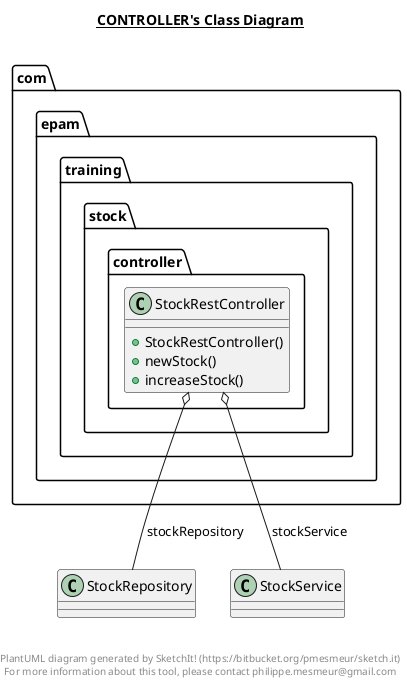 @startuml

title __CONTROLLER's Class Diagram__\n

  package com.epam.training.stock {
    package com.epam.training.stock.controller {
      class StockRestController {
          + StockRestController()
          + newStock()
          + increaseStock()
      }
    }
  }
  

  StockRestController o-- StockRepository : stockRepository
  StockRestController o-- StockService : stockService


right footer


PlantUML diagram generated by SketchIt! (https://bitbucket.org/pmesmeur/sketch.it)
For more information about this tool, please contact philippe.mesmeur@gmail.com
endfooter

@enduml
